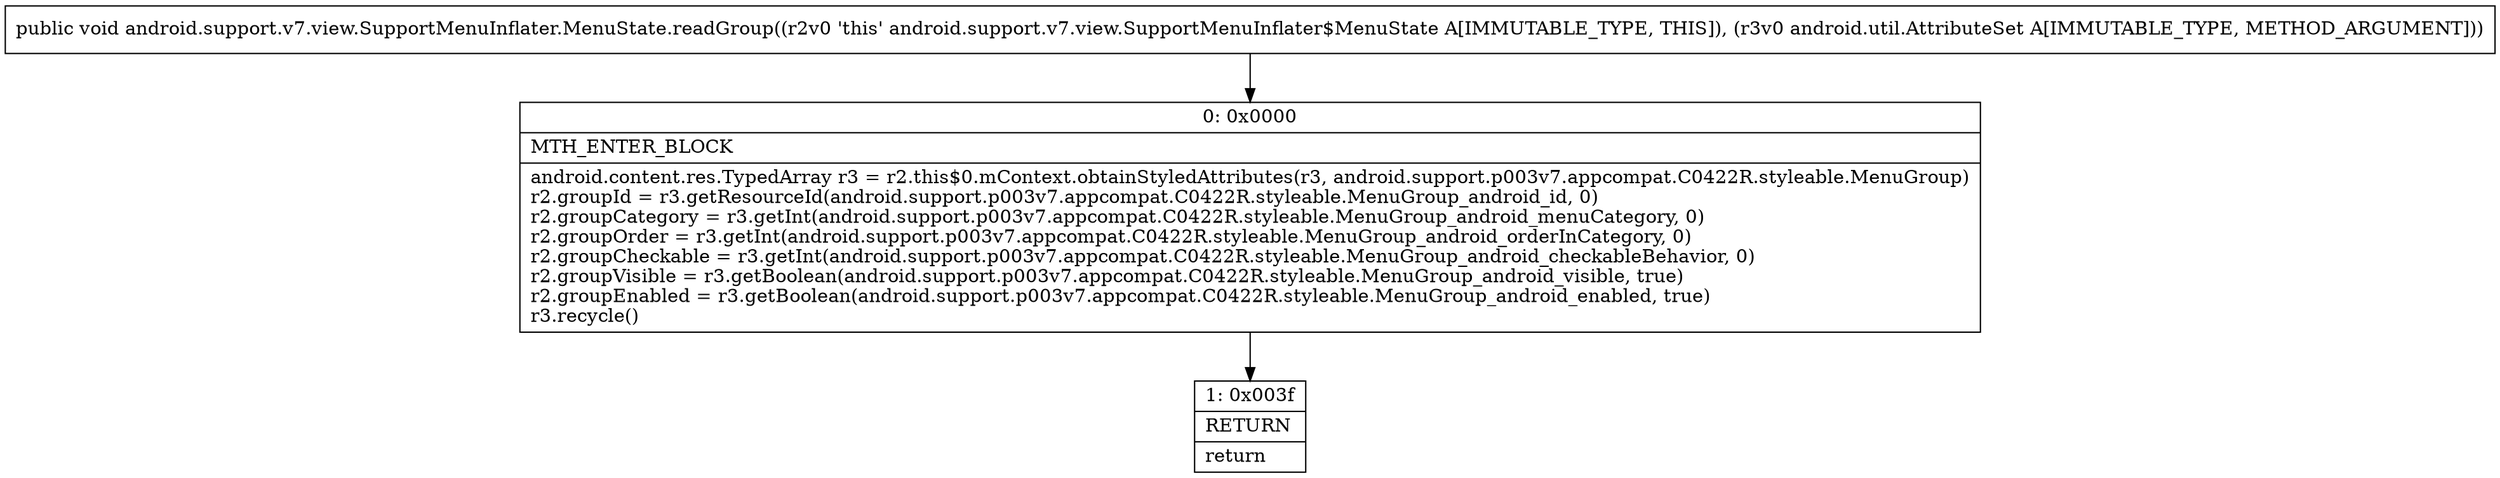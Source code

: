 digraph "CFG forandroid.support.v7.view.SupportMenuInflater.MenuState.readGroup(Landroid\/util\/AttributeSet;)V" {
Node_0 [shape=record,label="{0\:\ 0x0000|MTH_ENTER_BLOCK\l|android.content.res.TypedArray r3 = r2.this$0.mContext.obtainStyledAttributes(r3, android.support.p003v7.appcompat.C0422R.styleable.MenuGroup)\lr2.groupId = r3.getResourceId(android.support.p003v7.appcompat.C0422R.styleable.MenuGroup_android_id, 0)\lr2.groupCategory = r3.getInt(android.support.p003v7.appcompat.C0422R.styleable.MenuGroup_android_menuCategory, 0)\lr2.groupOrder = r3.getInt(android.support.p003v7.appcompat.C0422R.styleable.MenuGroup_android_orderInCategory, 0)\lr2.groupCheckable = r3.getInt(android.support.p003v7.appcompat.C0422R.styleable.MenuGroup_android_checkableBehavior, 0)\lr2.groupVisible = r3.getBoolean(android.support.p003v7.appcompat.C0422R.styleable.MenuGroup_android_visible, true)\lr2.groupEnabled = r3.getBoolean(android.support.p003v7.appcompat.C0422R.styleable.MenuGroup_android_enabled, true)\lr3.recycle()\l}"];
Node_1 [shape=record,label="{1\:\ 0x003f|RETURN\l|return\l}"];
MethodNode[shape=record,label="{public void android.support.v7.view.SupportMenuInflater.MenuState.readGroup((r2v0 'this' android.support.v7.view.SupportMenuInflater$MenuState A[IMMUTABLE_TYPE, THIS]), (r3v0 android.util.AttributeSet A[IMMUTABLE_TYPE, METHOD_ARGUMENT])) }"];
MethodNode -> Node_0;
Node_0 -> Node_1;
}

